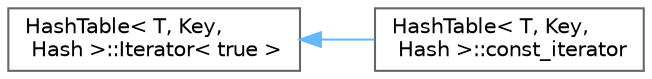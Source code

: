digraph "Graphical Class Hierarchy"
{
 // LATEX_PDF_SIZE
  bgcolor="transparent";
  edge [fontname=Helvetica,fontsize=10,labelfontname=Helvetica,labelfontsize=10];
  node [fontname=Helvetica,fontsize=10,shape=box,height=0.2,width=0.4];
  rankdir="LR";
  Node0 [id="Node000000",label="HashTable\< T, Key,\l Hash \>::Iterator\< true \>",height=0.2,width=0.4,color="grey40", fillcolor="white", style="filled",URL="$classFoam_1_1HashTable_1_1Iterator.html",tooltip=" "];
  Node0 -> Node1 [id="edge4764_Node000000_Node000001",dir="back",color="steelblue1",style="solid",tooltip=" "];
  Node1 [id="Node000001",label="HashTable\< T, Key,\l Hash \>::const_iterator",height=0.2,width=0.4,color="grey40", fillcolor="white", style="filled",URL="$classFoam_1_1HashTable_1_1const__iterator.html",tooltip=" "];
}
